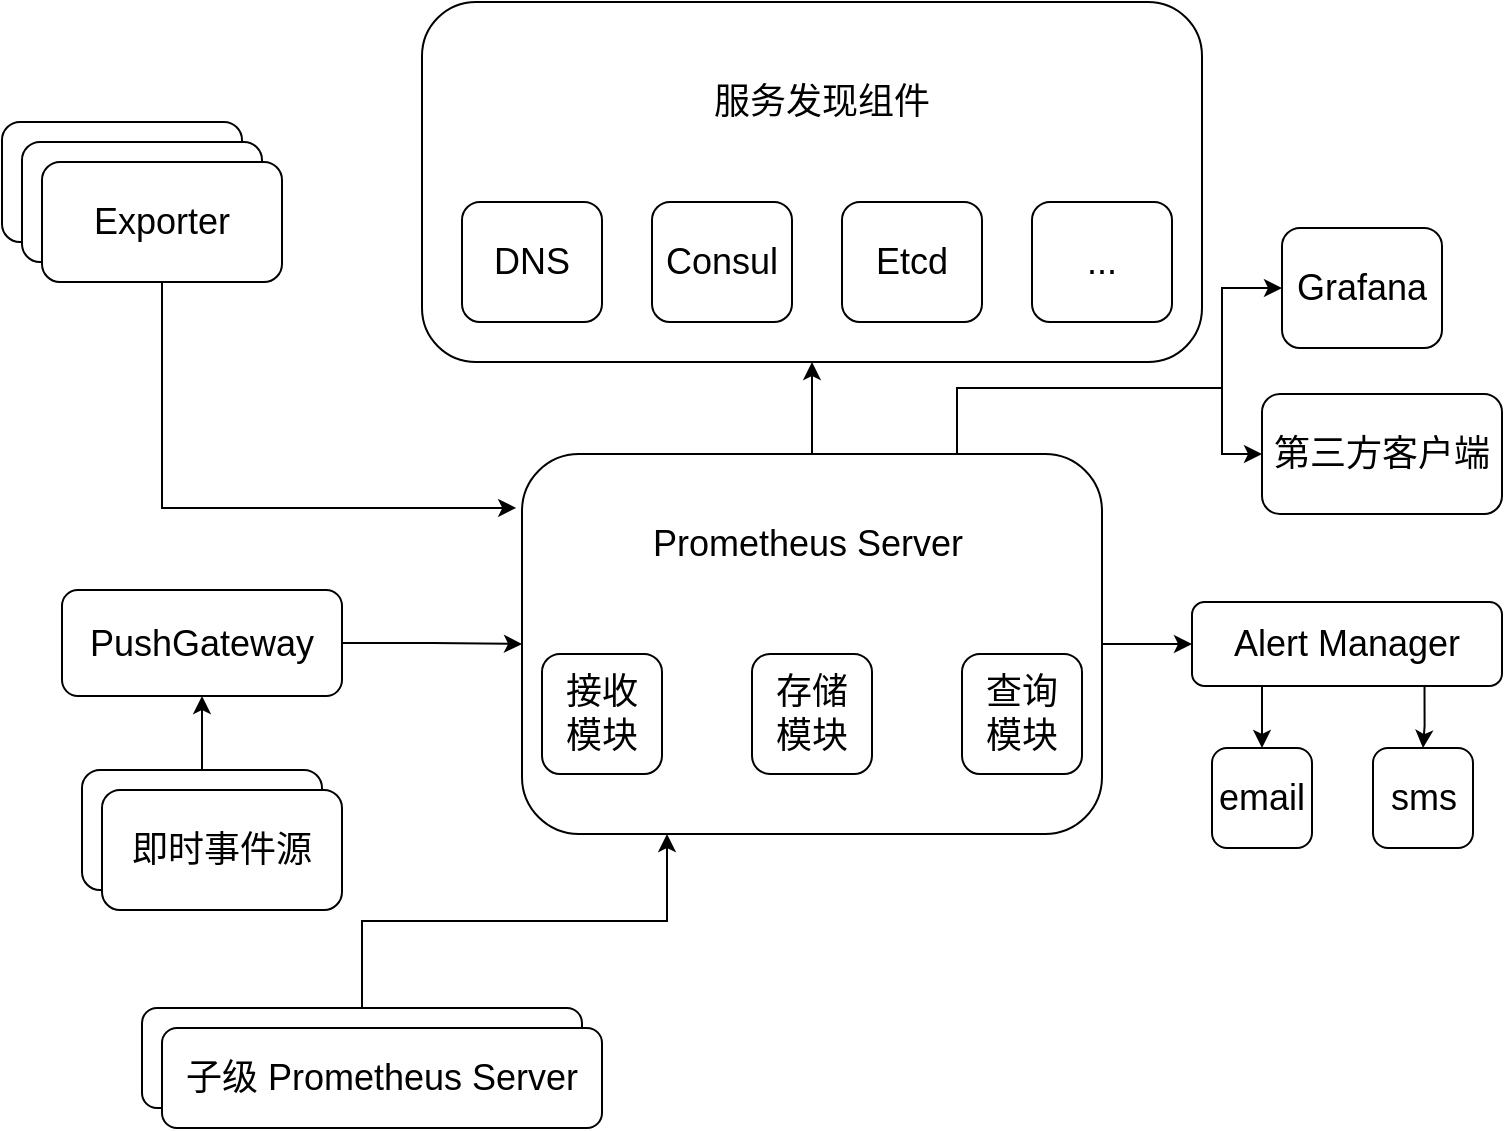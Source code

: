 <mxfile version="10.8.9" type="device"><diagram id="E2nQJEGm83p-t12p5Zg0" name="Page-1"><mxGraphModel dx="961" dy="732" grid="1" gridSize="10" guides="1" tooltips="1" connect="1" arrows="1" fold="1" page="1" pageScale="1" pageWidth="827" pageHeight="1169" math="0" shadow="0"><root><mxCell id="0"/><mxCell id="1" parent="0"/><mxCell id="XqEjfsqcd81Bpyr2CqDz-38" style="edgeStyle=orthogonalEdgeStyle;rounded=0;orthogonalLoop=1;jettySize=auto;html=1;exitX=0.5;exitY=0;exitDx=0;exitDy=0;entryX=0.5;entryY=1;entryDx=0;entryDy=0;" edge="1" parent="1" source="XqEjfsqcd81Bpyr2CqDz-37" target="XqEjfsqcd81Bpyr2CqDz-35"><mxGeometry relative="1" as="geometry"/></mxCell><mxCell id="XqEjfsqcd81Bpyr2CqDz-37" value="" style="rounded=1;whiteSpace=wrap;html=1;" vertex="1" parent="1"><mxGeometry x="100" y="451" width="120" height="60" as="geometry"/></mxCell><mxCell id="XqEjfsqcd81Bpyr2CqDz-31" value="" style="rounded=1;whiteSpace=wrap;html=1;" vertex="1" parent="1"><mxGeometry x="60" y="127" width="120" height="60" as="geometry"/></mxCell><mxCell id="XqEjfsqcd81Bpyr2CqDz-11" value="" style="rounded=1;whiteSpace=wrap;html=1;" vertex="1" parent="1"><mxGeometry x="270" y="67" width="390" height="180" as="geometry"/></mxCell><mxCell id="XqEjfsqcd81Bpyr2CqDz-12" style="edgeStyle=orthogonalEdgeStyle;rounded=0;orthogonalLoop=1;jettySize=auto;html=1;exitX=0.5;exitY=0;exitDx=0;exitDy=0;entryX=0.5;entryY=1;entryDx=0;entryDy=0;" edge="1" parent="1" source="XqEjfsqcd81Bpyr2CqDz-5" target="XqEjfsqcd81Bpyr2CqDz-11"><mxGeometry relative="1" as="geometry"/></mxCell><mxCell id="XqEjfsqcd81Bpyr2CqDz-17" style="edgeStyle=orthogonalEdgeStyle;rounded=0;orthogonalLoop=1;jettySize=auto;html=1;exitX=0.75;exitY=0;exitDx=0;exitDy=0;entryX=0;entryY=0.5;entryDx=0;entryDy=0;" edge="1" parent="1" source="XqEjfsqcd81Bpyr2CqDz-5" target="XqEjfsqcd81Bpyr2CqDz-13"><mxGeometry relative="1" as="geometry"><Array as="points"><mxPoint x="538" y="260"/><mxPoint x="670" y="260"/><mxPoint x="670" y="210"/></Array></mxGeometry></mxCell><mxCell id="XqEjfsqcd81Bpyr2CqDz-18" style="edgeStyle=orthogonalEdgeStyle;rounded=0;orthogonalLoop=1;jettySize=auto;html=1;exitX=0.75;exitY=0;exitDx=0;exitDy=0;entryX=0;entryY=0.5;entryDx=0;entryDy=0;" edge="1" parent="1" source="XqEjfsqcd81Bpyr2CqDz-5" target="XqEjfsqcd81Bpyr2CqDz-14"><mxGeometry relative="1" as="geometry"><Array as="points"><mxPoint x="538" y="260"/><mxPoint x="670" y="260"/><mxPoint x="670" y="293"/></Array></mxGeometry></mxCell><mxCell id="XqEjfsqcd81Bpyr2CqDz-23" style="edgeStyle=orthogonalEdgeStyle;rounded=0;orthogonalLoop=1;jettySize=auto;html=1;exitX=1;exitY=0.5;exitDx=0;exitDy=0;entryX=0;entryY=0.5;entryDx=0;entryDy=0;" edge="1" parent="1" source="XqEjfsqcd81Bpyr2CqDz-5" target="XqEjfsqcd81Bpyr2CqDz-19"><mxGeometry relative="1" as="geometry"/></mxCell><mxCell id="XqEjfsqcd81Bpyr2CqDz-5" value="" style="rounded=1;whiteSpace=wrap;html=1;" vertex="1" parent="1"><mxGeometry x="320" y="293" width="290" height="190" as="geometry"/></mxCell><mxCell id="XqEjfsqcd81Bpyr2CqDz-1" value="&lt;font style=&quot;font-size: 18px&quot;&gt;Prometheus Server&lt;/font&gt;&lt;br&gt;" style="rounded=1;whiteSpace=wrap;html=1;strokeColor=none;" vertex="1" parent="1"><mxGeometry x="363" y="313" width="200" height="50" as="geometry"/></mxCell><mxCell id="XqEjfsqcd81Bpyr2CqDz-2" value="&lt;font style=&quot;font-size: 18px&quot;&gt;接收&lt;br&gt;模块&lt;/font&gt;" style="rounded=1;whiteSpace=wrap;html=1;" vertex="1" parent="1"><mxGeometry x="330" y="393" width="60" height="60" as="geometry"/></mxCell><mxCell id="XqEjfsqcd81Bpyr2CqDz-3" value="&lt;font style=&quot;font-size: 18px&quot;&gt;存储&lt;br&gt;模块&lt;/font&gt;" style="rounded=1;whiteSpace=wrap;html=1;" vertex="1" parent="1"><mxGeometry x="435" y="393" width="60" height="60" as="geometry"/></mxCell><mxCell id="XqEjfsqcd81Bpyr2CqDz-4" value="&lt;font style=&quot;font-size: 18px&quot;&gt;查询&lt;br&gt;模块&lt;/font&gt;" style="rounded=1;whiteSpace=wrap;html=1;" vertex="1" parent="1"><mxGeometry x="540" y="393" width="60" height="60" as="geometry"/></mxCell><mxCell id="XqEjfsqcd81Bpyr2CqDz-6" value="&lt;font style=&quot;font-size: 18px&quot;&gt;DNS&lt;/font&gt;" style="rounded=1;whiteSpace=wrap;html=1;" vertex="1" parent="1"><mxGeometry x="290" y="167" width="70" height="60" as="geometry"/></mxCell><mxCell id="XqEjfsqcd81Bpyr2CqDz-7" value="&lt;font style=&quot;font-size: 18px&quot;&gt;Consul&lt;/font&gt;" style="rounded=1;whiteSpace=wrap;html=1;" vertex="1" parent="1"><mxGeometry x="385" y="167" width="70" height="60" as="geometry"/></mxCell><mxCell id="XqEjfsqcd81Bpyr2CqDz-8" value="&lt;font style=&quot;font-size: 18px&quot;&gt;Etcd&lt;/font&gt;" style="rounded=1;whiteSpace=wrap;html=1;" vertex="1" parent="1"><mxGeometry x="480" y="167" width="70" height="60" as="geometry"/></mxCell><mxCell id="XqEjfsqcd81Bpyr2CqDz-9" value="&lt;font style=&quot;font-size: 18px&quot;&gt;服务发现组件&lt;/font&gt;" style="rounded=1;whiteSpace=wrap;html=1;strokeColor=none;" vertex="1" parent="1"><mxGeometry x="410" y="87" width="120" height="60" as="geometry"/></mxCell><mxCell id="XqEjfsqcd81Bpyr2CqDz-10" value="&lt;font style=&quot;font-size: 18px&quot;&gt;...&lt;/font&gt;" style="rounded=1;whiteSpace=wrap;html=1;" vertex="1" parent="1"><mxGeometry x="575" y="167" width="70" height="60" as="geometry"/></mxCell><mxCell id="XqEjfsqcd81Bpyr2CqDz-13" value="&lt;font style=&quot;font-size: 18px&quot;&gt;Grafana&lt;/font&gt;" style="rounded=1;whiteSpace=wrap;html=1;" vertex="1" parent="1"><mxGeometry x="700" y="180" width="80" height="60" as="geometry"/></mxCell><mxCell id="XqEjfsqcd81Bpyr2CqDz-14" value="&lt;font style=&quot;font-size: 18px&quot;&gt;第三方客户端&lt;/font&gt;" style="rounded=1;whiteSpace=wrap;html=1;" vertex="1" parent="1"><mxGeometry x="690" y="263" width="120" height="60" as="geometry"/></mxCell><mxCell id="XqEjfsqcd81Bpyr2CqDz-26" style="edgeStyle=orthogonalEdgeStyle;rounded=0;orthogonalLoop=1;jettySize=auto;html=1;exitX=0.25;exitY=1;exitDx=0;exitDy=0;entryX=0.5;entryY=0;entryDx=0;entryDy=0;" edge="1" parent="1" source="XqEjfsqcd81Bpyr2CqDz-19" target="XqEjfsqcd81Bpyr2CqDz-20"><mxGeometry relative="1" as="geometry"/></mxCell><mxCell id="XqEjfsqcd81Bpyr2CqDz-27" style="edgeStyle=orthogonalEdgeStyle;rounded=0;orthogonalLoop=1;jettySize=auto;html=1;exitX=0.75;exitY=1;exitDx=0;exitDy=0;" edge="1" parent="1" source="XqEjfsqcd81Bpyr2CqDz-19" target="XqEjfsqcd81Bpyr2CqDz-21"><mxGeometry relative="1" as="geometry"/></mxCell><mxCell id="XqEjfsqcd81Bpyr2CqDz-19" value="&lt;font style=&quot;font-size: 18px&quot;&gt;Alert Manager&lt;/font&gt;" style="rounded=1;whiteSpace=wrap;html=1;" vertex="1" parent="1"><mxGeometry x="655" y="367" width="155" height="42" as="geometry"/></mxCell><mxCell id="XqEjfsqcd81Bpyr2CqDz-20" value="&lt;font style=&quot;font-size: 18px&quot;&gt;email&lt;/font&gt;" style="rounded=1;whiteSpace=wrap;html=1;" vertex="1" parent="1"><mxGeometry x="665" y="440" width="50" height="50" as="geometry"/></mxCell><mxCell id="XqEjfsqcd81Bpyr2CqDz-21" value="&lt;font style=&quot;font-size: 18px&quot;&gt;sms&lt;/font&gt;" style="rounded=1;whiteSpace=wrap;html=1;" vertex="1" parent="1"><mxGeometry x="745.5" y="440" width="50" height="50" as="geometry"/></mxCell><mxCell id="XqEjfsqcd81Bpyr2CqDz-30" value="" style="rounded=1;whiteSpace=wrap;html=1;" vertex="1" parent="1"><mxGeometry x="70" y="137" width="120" height="60" as="geometry"/></mxCell><mxCell id="XqEjfsqcd81Bpyr2CqDz-34" style="edgeStyle=orthogonalEdgeStyle;rounded=0;orthogonalLoop=1;jettySize=auto;html=1;exitX=0.5;exitY=1;exitDx=0;exitDy=0;entryX=-0.01;entryY=0.142;entryDx=0;entryDy=0;entryPerimeter=0;" edge="1" parent="1" source="XqEjfsqcd81Bpyr2CqDz-29" target="XqEjfsqcd81Bpyr2CqDz-5"><mxGeometry relative="1" as="geometry"><Array as="points"><mxPoint x="140" y="320"/></Array></mxGeometry></mxCell><mxCell id="XqEjfsqcd81Bpyr2CqDz-29" value="&lt;font style=&quot;font-size: 18px&quot;&gt;Exporter&lt;/font&gt;" style="rounded=1;whiteSpace=wrap;html=1;" vertex="1" parent="1"><mxGeometry x="80" y="147" width="120" height="60" as="geometry"/></mxCell><mxCell id="XqEjfsqcd81Bpyr2CqDz-39" style="edgeStyle=orthogonalEdgeStyle;rounded=0;orthogonalLoop=1;jettySize=auto;html=1;exitX=1;exitY=0.5;exitDx=0;exitDy=0;entryX=0;entryY=0.5;entryDx=0;entryDy=0;" edge="1" parent="1" source="XqEjfsqcd81Bpyr2CqDz-35" target="XqEjfsqcd81Bpyr2CqDz-5"><mxGeometry relative="1" as="geometry"/></mxCell><mxCell id="XqEjfsqcd81Bpyr2CqDz-35" value="&lt;font style=&quot;font-size: 18px&quot;&gt;PushGateway&lt;/font&gt;" style="rounded=1;whiteSpace=wrap;html=1;" vertex="1" parent="1"><mxGeometry x="90" y="361" width="140" height="53" as="geometry"/></mxCell><mxCell id="XqEjfsqcd81Bpyr2CqDz-36" value="&lt;font style=&quot;font-size: 18px&quot;&gt;即时事件源&lt;/font&gt;" style="rounded=1;whiteSpace=wrap;html=1;" vertex="1" parent="1"><mxGeometry x="110" y="461" width="120" height="60" as="geometry"/></mxCell><mxCell id="XqEjfsqcd81Bpyr2CqDz-42" style="edgeStyle=orthogonalEdgeStyle;rounded=0;orthogonalLoop=1;jettySize=auto;html=1;exitX=0.5;exitY=0;exitDx=0;exitDy=0;entryX=0.25;entryY=1;entryDx=0;entryDy=0;" edge="1" parent="1" source="XqEjfsqcd81Bpyr2CqDz-40" target="XqEjfsqcd81Bpyr2CqDz-5"><mxGeometry relative="1" as="geometry"/></mxCell><mxCell id="XqEjfsqcd81Bpyr2CqDz-40" value="" style="rounded=1;whiteSpace=wrap;html=1;strokeColor=#000000;" vertex="1" parent="1"><mxGeometry x="130" y="570" width="220" height="50" as="geometry"/></mxCell><mxCell id="XqEjfsqcd81Bpyr2CqDz-41" value="&lt;font style=&quot;font-size: 18px&quot;&gt;子级 Prometheus Server&lt;/font&gt;&lt;br&gt;" style="rounded=1;whiteSpace=wrap;html=1;strokeColor=#000000;" vertex="1" parent="1"><mxGeometry x="140" y="580" width="220" height="50" as="geometry"/></mxCell></root></mxGraphModel></diagram></mxfile>